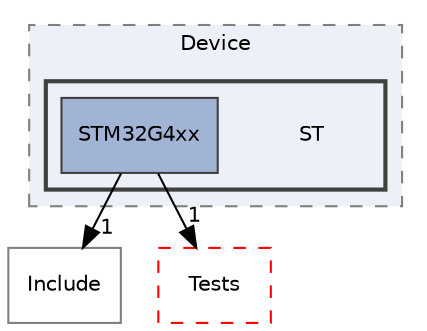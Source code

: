 digraph "C:/Users/Topuz/STM32CubeIDE/workspace_1.6.0/ESP8266-TCP-IP/ESP8266-TCP/Drivers/CMSIS/Device/ST"
{
 // LATEX_PDF_SIZE
  edge [fontname="Helvetica",fontsize="10",labelfontname="Helvetica",labelfontsize="10"];
  node [fontname="Helvetica",fontsize="10",shape=record];
  compound=true
  subgraph clusterdir_b74d53a37ffbde26cae143a92be7a343 {
    graph [ bgcolor="#edf0f7", pencolor="grey50", style="filled,dashed,", label="Device", fontname="Helvetica", fontsize="10", URL="dir_b74d53a37ffbde26cae143a92be7a343.html"]
  subgraph clusterdir_b927867d2631adbc68af569058d42335 {
    graph [ bgcolor="#edf0f7", pencolor="grey25", style="filled,bold,", label="", fontname="Helvetica", fontsize="10", URL="dir_b927867d2631adbc68af569058d42335.html"]
    dir_b927867d2631adbc68af569058d42335 [shape=plaintext, label="ST"];
  dir_212af06cfec819185c89de76cdaf7247 [shape=box, label="STM32G4xx", style="filled,", fillcolor="#a2b4d6", color="grey25", URL="dir_212af06cfec819185c89de76cdaf7247.html"];
  }
  }
  dir_6ec1c020c42f5190e871099157064ee9 [shape=box, label="Include", style="", fillcolor="#edf0f7", color="grey50", URL="dir_6ec1c020c42f5190e871099157064ee9.html"];
  dir_93a4f2ba67183dd39967c0f948e3c2fb [shape=box, label="Tests", style="dashed,", fillcolor="#edf0f7", color="red", URL="dir_93a4f2ba67183dd39967c0f948e3c2fb.html"];
  dir_212af06cfec819185c89de76cdaf7247->dir_6ec1c020c42f5190e871099157064ee9 [headlabel="1", labeldistance=1.5 headhref="dir_000037_000020.html"];
  dir_212af06cfec819185c89de76cdaf7247->dir_93a4f2ba67183dd39967c0f948e3c2fb [headlabel="1", labeldistance=1.5 headhref="dir_000037_000043.html"];
}
